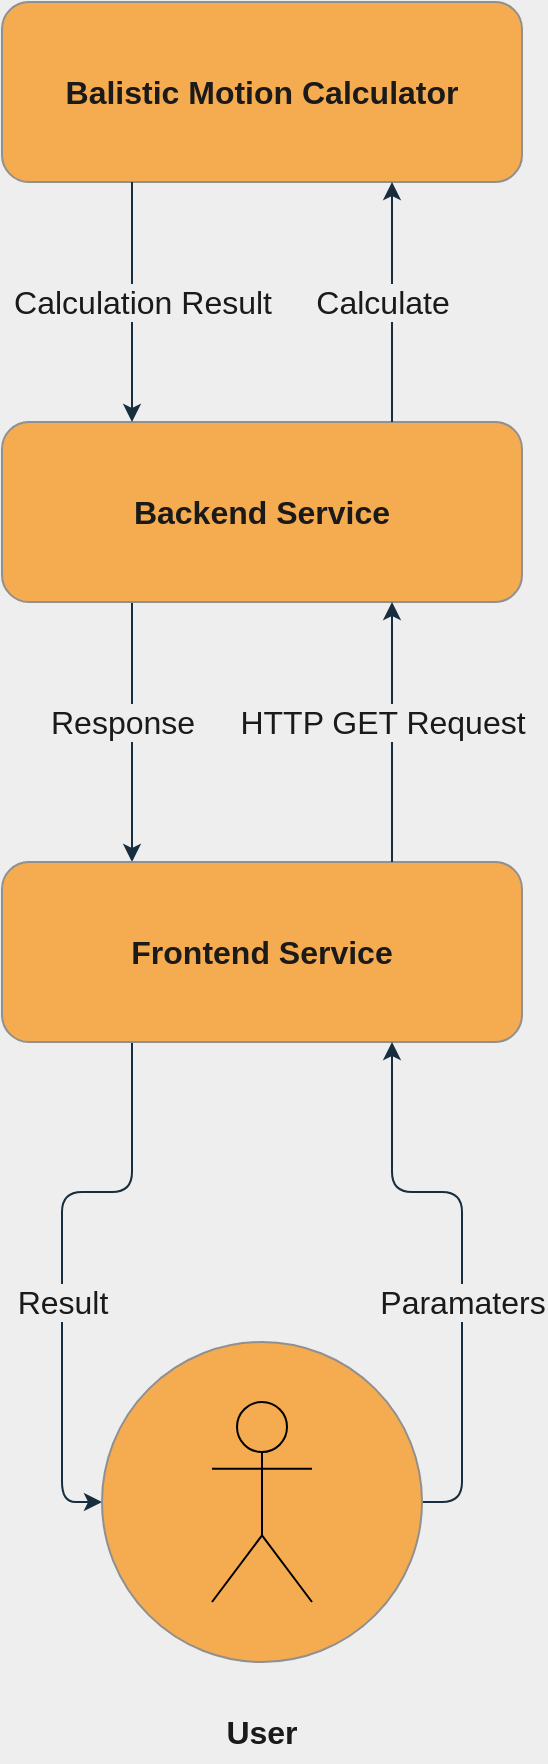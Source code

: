 <mxfile version="20.1.4" type="device"><diagram id="kE-WAu3PNX3NSqAve5FR" name="Page-1"><mxGraphModel dx="2214" dy="1156" grid="1" gridSize="10" guides="1" tooltips="1" connect="1" arrows="1" fold="1" page="1" pageScale="1" pageWidth="827" pageHeight="1169" background="#EEEEEE" math="0" shadow="0"><root><mxCell id="0"/><mxCell id="1" parent="0"/><mxCell id="aI8R4uLvAXKqK6bejhma-1" value="&lt;font style=&quot;font-size: 16px;&quot;&gt;&lt;b&gt;Balistic Motion Calculator&lt;/b&gt;&lt;/font&gt;" style="rounded=1;whiteSpace=wrap;html=1;fillColor=#F5AB50;strokeColor=#909090;fontColor=#1A1A1A;" vertex="1" parent="1"><mxGeometry x="284" y="150" width="260" height="90" as="geometry"/></mxCell><mxCell id="aI8R4uLvAXKqK6bejhma-23" style="edgeStyle=orthogonalEdgeStyle;rounded=1;orthogonalLoop=1;jettySize=auto;html=1;exitX=0.25;exitY=1;exitDx=0;exitDy=0;entryX=0.25;entryY=0;entryDx=0;entryDy=0;fontSize=16;labelBackgroundColor=#EEEEEE;strokeColor=#182E3E;fontColor=#1A1A1A;" edge="1" parent="1" source="aI8R4uLvAXKqK6bejhma-3" target="aI8R4uLvAXKqK6bejhma-4"><mxGeometry relative="1" as="geometry"/></mxCell><mxCell id="aI8R4uLvAXKqK6bejhma-24" value="Response" style="edgeLabel;html=1;align=center;verticalAlign=middle;resizable=0;points=[];fontSize=16;rounded=1;labelBackgroundColor=#EEEEEE;fontColor=#1A1A1A;" vertex="1" connectable="0" parent="aI8R4uLvAXKqK6bejhma-23"><mxGeometry x="-0.16" y="-3" relative="1" as="geometry"><mxPoint x="-2" y="5" as="offset"/></mxGeometry></mxCell><mxCell id="aI8R4uLvAXKqK6bejhma-3" value="&lt;font style=&quot;font-size: 16px;&quot;&gt;&lt;b&gt;Backend Service&lt;br&gt;&lt;/b&gt;&lt;/font&gt;" style="rounded=1;whiteSpace=wrap;html=1;fillColor=#F5AB50;strokeColor=#909090;fontColor=#1A1A1A;" vertex="1" parent="1"><mxGeometry x="284" y="360" width="260" height="90" as="geometry"/></mxCell><mxCell id="aI8R4uLvAXKqK6bejhma-27" style="edgeStyle=orthogonalEdgeStyle;rounded=1;orthogonalLoop=1;jettySize=auto;html=1;exitX=0.25;exitY=1;exitDx=0;exitDy=0;entryX=0;entryY=0.5;entryDx=0;entryDy=0;fontSize=16;labelBackgroundColor=#EEEEEE;strokeColor=#182E3E;fontColor=#1A1A1A;" edge="1" parent="1" source="aI8R4uLvAXKqK6bejhma-4" target="aI8R4uLvAXKqK6bejhma-18"><mxGeometry relative="1" as="geometry"/></mxCell><mxCell id="aI8R4uLvAXKqK6bejhma-28" value="Result" style="edgeLabel;html=1;align=center;verticalAlign=middle;resizable=0;points=[];fontSize=16;rounded=1;labelBackgroundColor=#EEEEEE;fontColor=#1A1A1A;" vertex="1" connectable="0" parent="aI8R4uLvAXKqK6bejhma-27"><mxGeometry x="0.106" y="-3" relative="1" as="geometry"><mxPoint x="3" y="7" as="offset"/></mxGeometry></mxCell><mxCell id="aI8R4uLvAXKqK6bejhma-4" value="&lt;font style=&quot;font-size: 16px;&quot;&gt;&lt;b&gt;Frontend Service&lt;br&gt;&lt;/b&gt;&lt;/font&gt;" style="rounded=1;whiteSpace=wrap;html=1;fillColor=#F5AB50;strokeColor=#909090;fontColor=#1A1A1A;" vertex="1" parent="1"><mxGeometry x="284" y="580" width="260" height="90" as="geometry"/></mxCell><mxCell id="aI8R4uLvAXKqK6bejhma-9" value="" style="endArrow=classic;html=1;rounded=1;fontSize=16;entryX=0.75;entryY=1;entryDx=0;entryDy=0;exitX=0.75;exitY=0;exitDx=0;exitDy=0;labelBackgroundColor=#EEEEEE;strokeColor=#182E3E;fontColor=#1A1A1A;" edge="1" parent="1" source="aI8R4uLvAXKqK6bejhma-3" target="aI8R4uLvAXKqK6bejhma-1"><mxGeometry width="50" height="50" relative="1" as="geometry"><mxPoint x="434" y="300" as="sourcePoint"/><mxPoint x="484" y="250" as="targetPoint"/></mxGeometry></mxCell><mxCell id="aI8R4uLvAXKqK6bejhma-11" value="Calculate" style="edgeLabel;html=1;align=center;verticalAlign=middle;resizable=0;points=[];fontSize=16;rounded=1;labelBackgroundColor=#EEEEEE;fontColor=#1A1A1A;" vertex="1" connectable="0" parent="aI8R4uLvAXKqK6bejhma-9"><mxGeometry x="0.167" y="-2" relative="1" as="geometry"><mxPoint x="-7" y="10" as="offset"/></mxGeometry></mxCell><mxCell id="aI8R4uLvAXKqK6bejhma-10" value="" style="endArrow=classic;html=1;rounded=1;fontSize=16;entryX=0.25;entryY=0;entryDx=0;entryDy=0;exitX=0.25;exitY=1;exitDx=0;exitDy=0;labelBackgroundColor=#EEEEEE;strokeColor=#182E3E;fontColor=#1A1A1A;" edge="1" parent="1" source="aI8R4uLvAXKqK6bejhma-1" target="aI8R4uLvAXKqK6bejhma-3"><mxGeometry width="50" height="50" relative="1" as="geometry"><mxPoint x="294" y="290" as="sourcePoint"/><mxPoint x="344" y="240" as="targetPoint"/></mxGeometry></mxCell><mxCell id="aI8R4uLvAXKqK6bejhma-12" value="Calculation Result" style="edgeLabel;html=1;align=center;verticalAlign=middle;resizable=0;points=[];fontSize=16;rounded=1;labelBackgroundColor=#EEEEEE;fontColor=#1A1A1A;" vertex="1" connectable="0" parent="aI8R4uLvAXKqK6bejhma-10"><mxGeometry x="-0.217" relative="1" as="geometry"><mxPoint x="5" y="13" as="offset"/></mxGeometry></mxCell><mxCell id="aI8R4uLvAXKqK6bejhma-13" value="" style="endArrow=classic;html=1;rounded=1;fontSize=16;entryX=0.75;entryY=1;entryDx=0;entryDy=0;exitX=0.75;exitY=0;exitDx=0;exitDy=0;labelBackgroundColor=#EEEEEE;strokeColor=#182E3E;fontColor=#1A1A1A;" edge="1" parent="1" source="aI8R4uLvAXKqK6bejhma-4" target="aI8R4uLvAXKqK6bejhma-3"><mxGeometry width="50" height="50" relative="1" as="geometry"><mxPoint x="489" y="570" as="sourcePoint"/><mxPoint x="489" y="450" as="targetPoint"/></mxGeometry></mxCell><mxCell id="aI8R4uLvAXKqK6bejhma-14" value="HTTP GET Request" style="edgeLabel;html=1;align=center;verticalAlign=middle;resizable=0;points=[];fontSize=16;rounded=1;labelBackgroundColor=#EEEEEE;fontColor=#1A1A1A;" vertex="1" connectable="0" parent="aI8R4uLvAXKqK6bejhma-13"><mxGeometry x="0.167" y="-2" relative="1" as="geometry"><mxPoint x="-7" y="6" as="offset"/></mxGeometry></mxCell><mxCell id="aI8R4uLvAXKqK6bejhma-25" style="edgeStyle=orthogonalEdgeStyle;rounded=1;orthogonalLoop=1;jettySize=auto;html=1;entryX=0.75;entryY=1;entryDx=0;entryDy=0;fontSize=16;exitX=1;exitY=0.5;exitDx=0;exitDy=0;labelBackgroundColor=#EEEEEE;strokeColor=#182E3E;fontColor=#1A1A1A;" edge="1" parent="1" source="aI8R4uLvAXKqK6bejhma-18" target="aI8R4uLvAXKqK6bejhma-4"><mxGeometry relative="1" as="geometry"/></mxCell><mxCell id="aI8R4uLvAXKqK6bejhma-26" value="Paramaters" style="edgeLabel;html=1;align=center;verticalAlign=middle;resizable=0;points=[];fontSize=16;rounded=1;labelBackgroundColor=#EEEEEE;fontColor=#1A1A1A;" vertex="1" connectable="0" parent="aI8R4uLvAXKqK6bejhma-25"><mxGeometry x="0.325" y="-2" relative="1" as="geometry"><mxPoint x="14" y="57" as="offset"/></mxGeometry></mxCell><mxCell id="aI8R4uLvAXKqK6bejhma-18" value="" style="ellipse;whiteSpace=wrap;html=1;aspect=fixed;fontSize=16;rounded=1;fillColor=#F5AB50;strokeColor=#909090;fontColor=#1A1A1A;" vertex="1" parent="1"><mxGeometry x="334" y="820" width="160" height="160" as="geometry"/></mxCell><mxCell id="aI8R4uLvAXKqK6bejhma-19" value="" style="shape=umlActor;verticalLabelPosition=bottom;verticalAlign=top;html=1;outlineConnect=0;fontSize=16;rounded=1;fillColor=none;" vertex="1" parent="1"><mxGeometry x="389" y="850" width="50" height="100" as="geometry"/></mxCell><mxCell id="aI8R4uLvAXKqK6bejhma-22" value="&lt;b&gt;User&lt;/b&gt;" style="text;html=1;strokeColor=none;fillColor=none;align=center;verticalAlign=middle;whiteSpace=wrap;rounded=1;fontSize=16;fontColor=#1A1A1A;" vertex="1" parent="1"><mxGeometry x="384" y="1000" width="60" height="30" as="geometry"/></mxCell></root></mxGraphModel></diagram></mxfile>